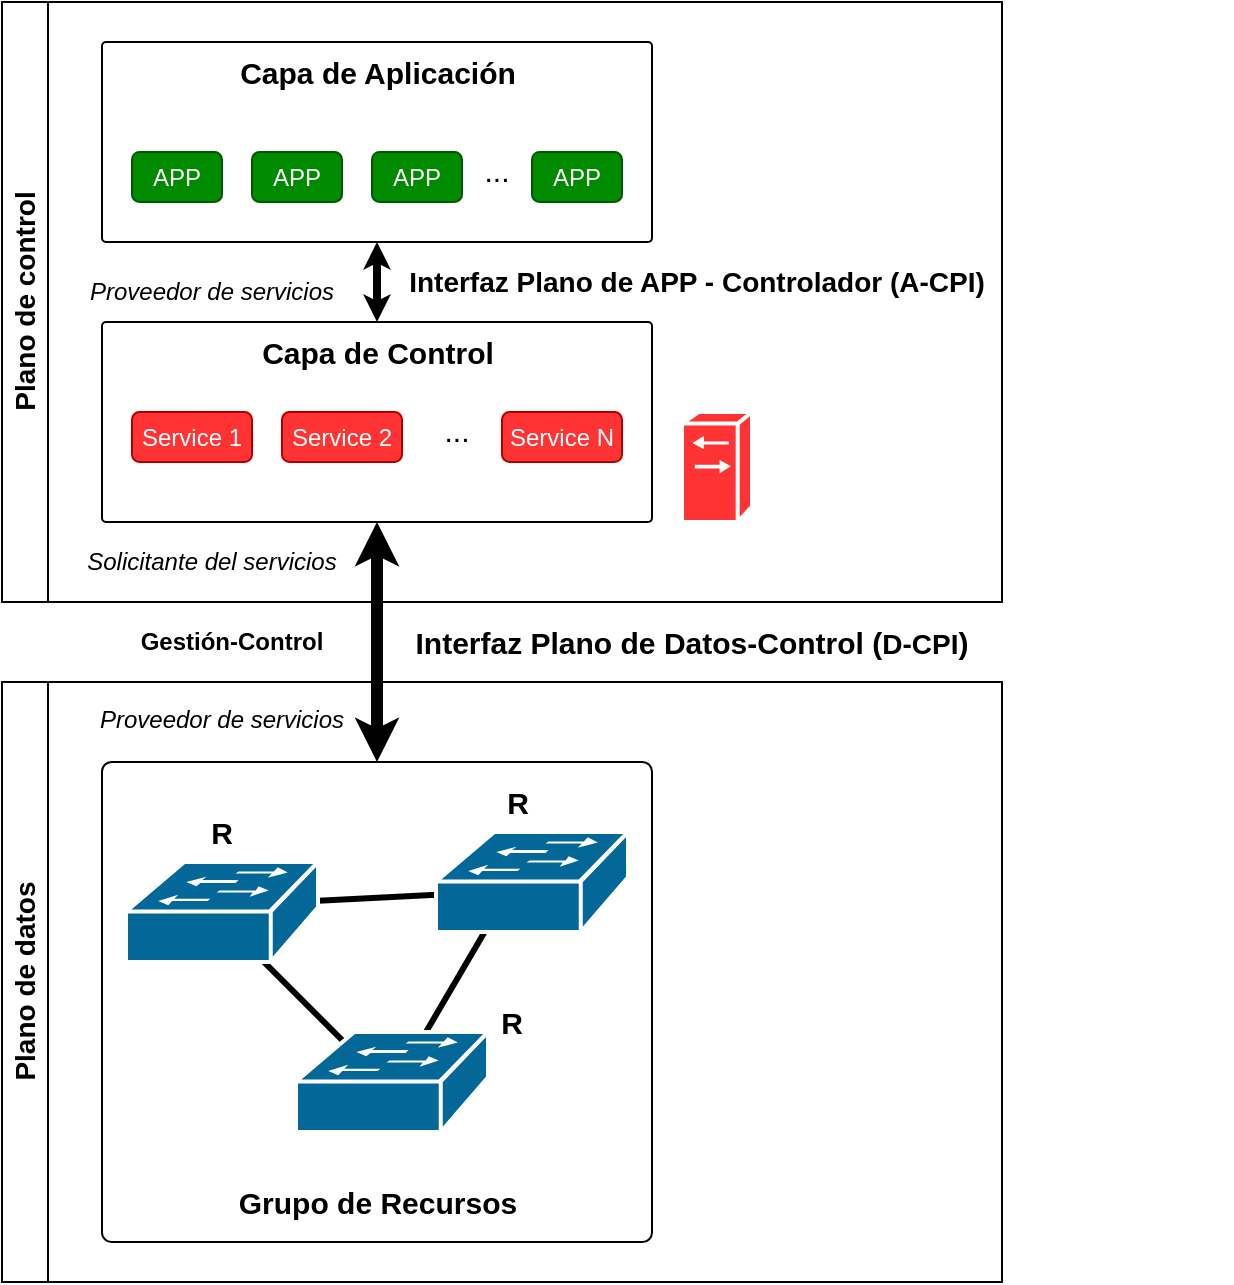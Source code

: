 <mxfile version="26.1.1">
  <diagram name="Página-1" id="8Nr6kVrE9SyybX-va9n5">
    <mxGraphModel dx="1434" dy="746" grid="1" gridSize="5" guides="1" tooltips="1" connect="1" arrows="1" fold="1" page="1" pageScale="1" pageWidth="1169" pageHeight="827" math="0" shadow="0">
      <root>
        <mxCell id="0" />
        <mxCell id="1" parent="0" />
        <mxCell id="F-6HF-LXUj0dGaGDXy4D-36" value="&lt;font style=&quot;font-size: 14px;&quot;&gt;Plano de control&lt;/font&gt;" style="swimlane;horizontal=0;whiteSpace=wrap;html=1;startSize=23;strokeWidth=1;" parent="1" vertex="1">
          <mxGeometry x="120" y="40" width="500" height="300" as="geometry" />
        </mxCell>
        <mxCell id="F-6HF-LXUj0dGaGDXy4D-40" value="" style="rounded=1;whiteSpace=wrap;html=1;arcSize=2;" parent="F-6HF-LXUj0dGaGDXy4D-36" vertex="1">
          <mxGeometry x="50" y="160" width="275" height="100" as="geometry" />
        </mxCell>
        <mxCell id="F-6HF-LXUj0dGaGDXy4D-44" value="" style="shape=mxgraph.cisco.switches.generic_softswitch;html=1;pointerEvents=1;dashed=0;fillColor=#FF3333;strokeColor=#ffffff;strokeWidth=2;verticalLabelPosition=bottom;verticalAlign=top;align=center;outlineConnect=0;" parent="F-6HF-LXUj0dGaGDXy4D-36" vertex="1">
          <mxGeometry x="340" y="205" width="35" height="55" as="geometry" />
        </mxCell>
        <mxCell id="F-6HF-LXUj0dGaGDXy4D-47" value="" style="rounded=1;whiteSpace=wrap;html=1;arcSize=2;" parent="F-6HF-LXUj0dGaGDXy4D-36" vertex="1">
          <mxGeometry x="50" y="20" width="275" height="100" as="geometry" />
        </mxCell>
        <mxCell id="F-6HF-LXUj0dGaGDXy4D-57" value="&lt;font style=&quot;font-size: 15px;&quot;&gt;&lt;b&gt;Capa de Control&lt;/b&gt;&lt;/font&gt;" style="text;html=1;align=center;verticalAlign=middle;whiteSpace=wrap;rounded=0;" parent="F-6HF-LXUj0dGaGDXy4D-36" vertex="1">
          <mxGeometry x="75.5" y="160" width="224" height="30" as="geometry" />
        </mxCell>
        <mxCell id="F-6HF-LXUj0dGaGDXy4D-58" value="&lt;font style=&quot;font-size: 15px;&quot;&gt;&lt;b&gt;Capa de Aplicación&lt;/b&gt;&lt;/font&gt;" style="text;html=1;align=center;verticalAlign=middle;whiteSpace=wrap;rounded=0;" parent="F-6HF-LXUj0dGaGDXy4D-36" vertex="1">
          <mxGeometry x="75.5" y="20" width="224" height="30" as="geometry" />
        </mxCell>
        <mxCell id="F-6HF-LXUj0dGaGDXy4D-59" value="APP" style="rounded=1;whiteSpace=wrap;html=1;fillColor=#008a00;fontColor=#ffffff;strokeColor=#005700;" parent="F-6HF-LXUj0dGaGDXy4D-36" vertex="1">
          <mxGeometry x="65" y="75" width="45" height="25" as="geometry" />
        </mxCell>
        <mxCell id="F-6HF-LXUj0dGaGDXy4D-60" value="APP" style="rounded=1;whiteSpace=wrap;html=1;fillColor=#008a00;fontColor=#ffffff;strokeColor=#005700;" parent="F-6HF-LXUj0dGaGDXy4D-36" vertex="1">
          <mxGeometry x="125" y="75" width="45" height="25" as="geometry" />
        </mxCell>
        <mxCell id="F-6HF-LXUj0dGaGDXy4D-61" value="APP" style="rounded=1;whiteSpace=wrap;html=1;fillColor=#008a00;fontColor=#ffffff;strokeColor=#005700;" parent="F-6HF-LXUj0dGaGDXy4D-36" vertex="1">
          <mxGeometry x="185" y="75" width="45" height="25" as="geometry" />
        </mxCell>
        <mxCell id="F-6HF-LXUj0dGaGDXy4D-62" value="APP" style="rounded=1;whiteSpace=wrap;html=1;fillColor=#008a00;fontColor=#ffffff;strokeColor=#005700;" parent="F-6HF-LXUj0dGaGDXy4D-36" vertex="1">
          <mxGeometry x="265" y="75" width="45" height="25" as="geometry" />
        </mxCell>
        <mxCell id="F-6HF-LXUj0dGaGDXy4D-63" value="&lt;font style=&quot;font-size: 15px;&quot;&gt;...&lt;/font&gt;" style="text;html=1;align=center;verticalAlign=middle;whiteSpace=wrap;rounded=0;" parent="F-6HF-LXUj0dGaGDXy4D-36" vertex="1">
          <mxGeometry x="230" y="80" width="35" height="7.5" as="geometry" />
        </mxCell>
        <mxCell id="F-6HF-LXUj0dGaGDXy4D-66" value="" style="endArrow=classic;startArrow=classic;html=1;rounded=0;strokeWidth=4;endSize=1;startSize=1;exitX=0.5;exitY=0;exitDx=0;exitDy=0;entryX=0.5;entryY=1;entryDx=0;entryDy=0;" parent="F-6HF-LXUj0dGaGDXy4D-36" source="F-6HF-LXUj0dGaGDXy4D-57" target="F-6HF-LXUj0dGaGDXy4D-47" edge="1">
          <mxGeometry width="50" height="50" relative="1" as="geometry">
            <mxPoint x="180" y="150" as="sourcePoint" />
            <mxPoint x="180" y="120" as="targetPoint" />
          </mxGeometry>
        </mxCell>
        <mxCell id="F-6HF-LXUj0dGaGDXy4D-68" value="&lt;b&gt;&lt;font style=&quot;font-size: 14px;&quot;&gt;Interfaz Plano de APP - Controlador (A-CPI)&lt;/font&gt;&lt;/b&gt;" style="text;html=1;align=center;verticalAlign=middle;whiteSpace=wrap;rounded=0;" parent="F-6HF-LXUj0dGaGDXy4D-36" vertex="1">
          <mxGeometry x="185" y="125" width="325" height="30" as="geometry" />
        </mxCell>
        <mxCell id="a8AjBpTjwGwDRaHqq3Tf-5" value="Service 1" style="rounded=1;whiteSpace=wrap;html=1;fillColor=#FF3333;strokeColor=#B20000;fontColor=#ffffff;" vertex="1" parent="F-6HF-LXUj0dGaGDXy4D-36">
          <mxGeometry x="65" y="205" width="60" height="25" as="geometry" />
        </mxCell>
        <mxCell id="a8AjBpTjwGwDRaHqq3Tf-7" value="Service 2" style="rounded=1;whiteSpace=wrap;html=1;fillColor=#FF3333;strokeColor=#B20000;fontColor=#ffffff;" vertex="1" parent="F-6HF-LXUj0dGaGDXy4D-36">
          <mxGeometry x="140" y="205" width="60" height="25" as="geometry" />
        </mxCell>
        <mxCell id="a8AjBpTjwGwDRaHqq3Tf-8" value="Service N" style="rounded=1;whiteSpace=wrap;html=1;fillColor=#FF3333;strokeColor=#B20000;fontColor=#ffffff;" vertex="1" parent="F-6HF-LXUj0dGaGDXy4D-36">
          <mxGeometry x="250" y="205" width="60" height="25" as="geometry" />
        </mxCell>
        <mxCell id="a8AjBpTjwGwDRaHqq3Tf-9" value="&lt;font style=&quot;font-size: 15px;&quot;&gt;...&lt;/font&gt;" style="text;html=1;align=center;verticalAlign=middle;whiteSpace=wrap;rounded=0;" vertex="1" parent="F-6HF-LXUj0dGaGDXy4D-36">
          <mxGeometry x="210" y="210" width="35" height="7.5" as="geometry" />
        </mxCell>
        <mxCell id="a8AjBpTjwGwDRaHqq3Tf-11" value="&lt;i&gt;Proveedor de servicios&lt;/i&gt;" style="text;html=1;align=center;verticalAlign=middle;whiteSpace=wrap;rounded=0;" vertex="1" parent="F-6HF-LXUj0dGaGDXy4D-36">
          <mxGeometry x="15" y="130" width="180" height="30" as="geometry" />
        </mxCell>
        <mxCell id="a8AjBpTjwGwDRaHqq3Tf-13" value="&lt;i&gt;Solicitante del servicios&lt;/i&gt;" style="text;html=1;align=center;verticalAlign=middle;whiteSpace=wrap;rounded=0;" vertex="1" parent="F-6HF-LXUj0dGaGDXy4D-36">
          <mxGeometry x="15" y="265" width="180" height="30" as="geometry" />
        </mxCell>
        <mxCell id="F-6HF-LXUj0dGaGDXy4D-38" value="&lt;font style=&quot;font-size: 14px;&quot;&gt;Plano de datos&lt;/font&gt;" style="swimlane;horizontal=0;whiteSpace=wrap;html=1;startSize=23;" parent="1" vertex="1">
          <mxGeometry x="120" y="380" width="500" height="300" as="geometry">
            <mxRectangle x="120" y="330" width="35" height="115" as="alternateBounds" />
          </mxGeometry>
        </mxCell>
        <mxCell id="F-6HF-LXUj0dGaGDXy4D-39" value="" style="rounded=1;whiteSpace=wrap;html=1;arcSize=2;" parent="F-6HF-LXUj0dGaGDXy4D-38" vertex="1">
          <mxGeometry x="50" y="40" width="275" height="240" as="geometry" />
        </mxCell>
        <mxCell id="F-6HF-LXUj0dGaGDXy4D-12" value="" style="endArrow=none;html=1;rounded=0;exitX=0.5;exitY=0.98;exitDx=0;exitDy=0;exitPerimeter=0;strokeWidth=3;entryX=0.87;entryY=0.74;entryDx=0;entryDy=0;entryPerimeter=0;" parent="F-6HF-LXUj0dGaGDXy4D-38" edge="1">
          <mxGeometry width="50" height="50" relative="1" as="geometry">
            <mxPoint x="265" y="104" as="sourcePoint" />
            <mxPoint x="146" y="110" as="targetPoint" />
          </mxGeometry>
        </mxCell>
        <mxCell id="F-6HF-LXUj0dGaGDXy4D-13" value="" style="endArrow=none;html=1;rounded=0;exitX=0.5;exitY=0.98;exitDx=0;exitDy=0;exitPerimeter=0;strokeWidth=3;entryX=0.5;entryY=0.98;entryDx=0;entryDy=0;entryPerimeter=0;" parent="F-6HF-LXUj0dGaGDXy4D-38" edge="1">
          <mxGeometry width="50" height="50" relative="1" as="geometry">
            <mxPoint x="195" y="204" as="sourcePoint" />
            <mxPoint x="110" y="119" as="targetPoint" />
          </mxGeometry>
        </mxCell>
        <mxCell id="F-6HF-LXUj0dGaGDXy4D-11" value="" style="endArrow=none;html=1;rounded=0;strokeWidth=3;entryX=0.5;entryY=0.98;entryDx=0;entryDy=0;entryPerimeter=0;" parent="F-6HF-LXUj0dGaGDXy4D-38" edge="1">
          <mxGeometry width="50" height="50" relative="1" as="geometry">
            <mxPoint x="253" y="105" as="sourcePoint" />
            <mxPoint x="195" y="204" as="targetPoint" />
          </mxGeometry>
        </mxCell>
        <mxCell id="F-6HF-LXUj0dGaGDXy4D-14" value="" style="shape=mxgraph.cisco.switches.workgroup_switch;html=1;pointerEvents=1;dashed=0;fillColor=#036897;strokeColor=#ffffff;strokeWidth=2;verticalLabelPosition=bottom;verticalAlign=top;align=center;outlineConnect=0;" parent="F-6HF-LXUj0dGaGDXy4D-38" vertex="1">
          <mxGeometry x="62" y="90" width="96" height="50" as="geometry" />
        </mxCell>
        <mxCell id="F-6HF-LXUj0dGaGDXy4D-16" value="" style="shape=mxgraph.cisco.switches.workgroup_switch;html=1;pointerEvents=1;dashed=0;fillColor=#036897;strokeColor=#ffffff;strokeWidth=2;verticalLabelPosition=bottom;verticalAlign=top;align=center;outlineConnect=0;" parent="F-6HF-LXUj0dGaGDXy4D-38" vertex="1">
          <mxGeometry x="217" y="75" width="96" height="50" as="geometry" />
        </mxCell>
        <mxCell id="F-6HF-LXUj0dGaGDXy4D-15" value="" style="shape=mxgraph.cisco.switches.workgroup_switch;html=1;pointerEvents=1;dashed=0;fillColor=#036897;strokeColor=#ffffff;strokeWidth=2;verticalLabelPosition=bottom;verticalAlign=top;align=center;outlineConnect=0;" parent="F-6HF-LXUj0dGaGDXy4D-38" vertex="1">
          <mxGeometry x="147" y="175" width="96" height="50" as="geometry" />
        </mxCell>
        <mxCell id="F-6HF-LXUj0dGaGDXy4D-22" value="&lt;font style=&quot;font-size: 15px;&quot;&gt;&lt;b&gt;Grupo de Recursos&lt;/b&gt;&lt;/font&gt;" style="text;html=1;align=center;verticalAlign=middle;whiteSpace=wrap;rounded=0;" parent="F-6HF-LXUj0dGaGDXy4D-38" vertex="1">
          <mxGeometry x="75.5" y="245" width="224" height="30" as="geometry" />
        </mxCell>
        <mxCell id="a8AjBpTjwGwDRaHqq3Tf-1" value="&lt;font style=&quot;font-size: 15px;&quot;&gt;&lt;b&gt;R&lt;/b&gt;&lt;/font&gt;" style="text;html=1;align=center;verticalAlign=middle;whiteSpace=wrap;rounded=0;" vertex="1" parent="F-6HF-LXUj0dGaGDXy4D-38">
          <mxGeometry x="95" y="60" width="30" height="30" as="geometry" />
        </mxCell>
        <mxCell id="a8AjBpTjwGwDRaHqq3Tf-3" value="&lt;font style=&quot;font-size: 15px;&quot;&gt;&lt;b&gt;R&lt;/b&gt;&lt;/font&gt;" style="text;html=1;align=center;verticalAlign=middle;whiteSpace=wrap;rounded=0;" vertex="1" parent="F-6HF-LXUj0dGaGDXy4D-38">
          <mxGeometry x="243" y="45" width="30" height="30" as="geometry" />
        </mxCell>
        <mxCell id="a8AjBpTjwGwDRaHqq3Tf-4" value="&lt;font style=&quot;font-size: 15px;&quot;&gt;&lt;b&gt;R&lt;/b&gt;&lt;/font&gt;" style="text;html=1;align=center;verticalAlign=middle;whiteSpace=wrap;rounded=0;" vertex="1" parent="F-6HF-LXUj0dGaGDXy4D-38">
          <mxGeometry x="240" y="155" width="30" height="30" as="geometry" />
        </mxCell>
        <mxCell id="a8AjBpTjwGwDRaHqq3Tf-12" value="&lt;i&gt;Proveedor de servicios&lt;/i&gt;" style="text;html=1;align=center;verticalAlign=middle;whiteSpace=wrap;rounded=0;" vertex="1" parent="F-6HF-LXUj0dGaGDXy4D-38">
          <mxGeometry x="20" y="3.5" width="180" height="30" as="geometry" />
        </mxCell>
        <mxCell id="F-6HF-LXUj0dGaGDXy4D-64" value="" style="endArrow=classic;startArrow=classic;html=1;rounded=0;exitX=0.5;exitY=0;exitDx=0;exitDy=0;strokeWidth=6;endSize=3;startSize=3;entryX=0.5;entryY=1;entryDx=0;entryDy=0;" parent="1" source="F-6HF-LXUj0dGaGDXy4D-39" target="F-6HF-LXUj0dGaGDXy4D-40" edge="1">
          <mxGeometry width="50" height="50" relative="1" as="geometry">
            <mxPoint x="305" y="410" as="sourcePoint" />
            <mxPoint x="305" y="310" as="targetPoint" />
          </mxGeometry>
        </mxCell>
        <mxCell id="F-6HF-LXUj0dGaGDXy4D-67" value="&lt;font style=&quot;font-size: 15px;&quot;&gt;&lt;b&gt;Interfaz Plano de Datos-Control&amp;nbsp;&lt;/b&gt;&lt;/font&gt;&lt;font style=&quot;background-color: transparent; color: light-dark(rgb(0, 0, 0), rgb(255, 255, 255)); font-size: 15px;&quot;&gt;&lt;b&gt;(&lt;/b&gt;&lt;/font&gt;&lt;b style=&quot;background-color: transparent; color: light-dark(rgb(0, 0, 0), rgb(255, 255, 255));&quot;&gt;&lt;font style=&quot;font-size: 14px;&quot;&gt;D-CPI&lt;/font&gt;&lt;font style=&quot;font-size: 15px;&quot;&gt;)&lt;/font&gt;&lt;/b&gt;" style="text;html=1;align=center;verticalAlign=middle;whiteSpace=wrap;rounded=0;" parent="1" vertex="1">
          <mxGeometry x="195" y="345" width="540" height="30" as="geometry" />
        </mxCell>
        <mxCell id="a8AjBpTjwGwDRaHqq3Tf-14" value="&lt;b&gt;Gestión-Control&lt;/b&gt;" style="text;html=1;align=center;verticalAlign=middle;whiteSpace=wrap;rounded=0;" vertex="1" parent="1">
          <mxGeometry x="145" y="345" width="180" height="30" as="geometry" />
        </mxCell>
      </root>
    </mxGraphModel>
  </diagram>
</mxfile>
